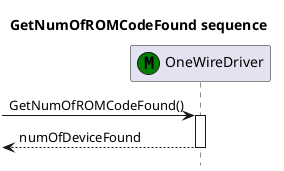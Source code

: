 @startuml

hide footbox

title GetNumOfROMCodeFound sequence

participant "OneWireDriver" as ModuleOneWireDriver<<M,Green>>[[../Class/OneWireDriver.svg]]



-> ModuleOneWireDriver : GetNumOfROMCodeFound()
  activate ModuleOneWireDriver

<-- ModuleOneWireDriver : numOfDeviceFound
  deactivate ModuleOneWireDriver

@enduml
